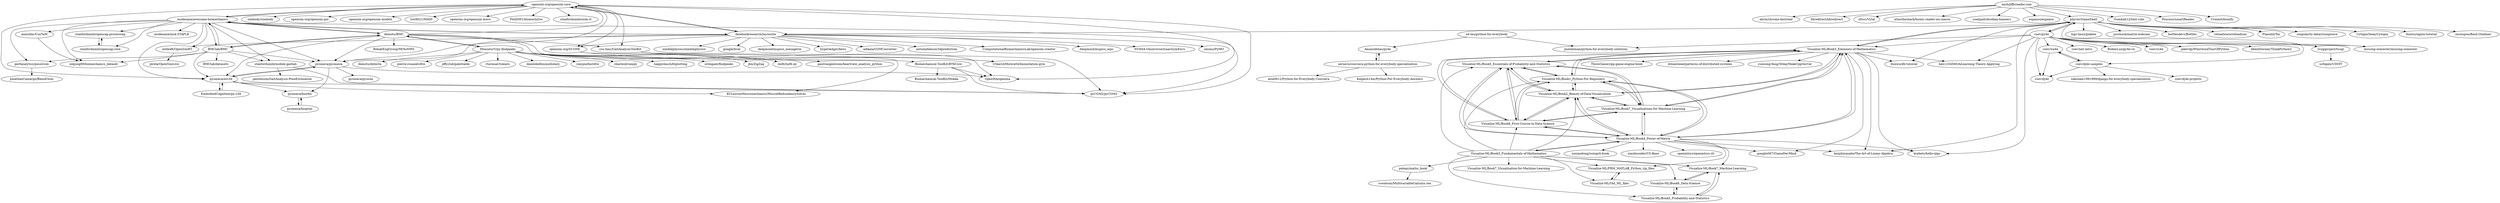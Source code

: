 digraph G {
"opensim-org/opensim-core" -> "stanfordnmbl/osim-rl" ["e"=1]
"opensim-org/opensim-core" -> "modenaxe/awesome-biomechanics"
"opensim-org/opensim-core" -> "simbody/simbody" ["e"=1]
"opensim-org/opensim-core" -> "opensim-org/opensim-gui"
"opensim-org/opensim-core" -> "pyomeca/pyomeca"
"opensim-org/opensim-core" -> "opensim-org/opensim-models"
"opensim-org/opensim-core" -> "lsw9021/MASS" ["e"=1]
"opensim-org/opensim-core" -> "facebookresearch/myosuite"
"opensim-org/opensim-core" -> "opensim-org/opensim-moco"
"opensim-org/opensim-core" -> "pyCGM2/pyCGM2"
"opensim-org/opensim-core" -> "csu-hmc/GaitAnalysisToolKit"
"opensim-org/opensim-core" -> "opensim-org/SCONE"
"opensim-org/opensim-core" -> "PhilD001/biomechZoo"
"opensim-org/opensim-core" -> "OpenMA/openma"
"opensim-org/opensim-core" -> "pyomeca/ezc3d"
"ansh/jiffyreader.com" -> "Gumball12/text-vide"
"ansh/jiffyreader.com" -> "phyver/GameShell"
"ansh/jiffyreader.com" -> "Poucous/smartReader"
"ansh/jiffyreader.com" -> "Cveinnt/bionify"
"ansh/jiffyreader.com" -> "ahrm/chrome-fastread"
"ansh/jiffyreader.com" -> "libredirect/libredirect" ["e"=1]
"ansh/jiffyreader.com" -> "z0ccc/Vytal" ["e"=1]
"ansh/jiffyreader.com" -> "atlastheshark/bionic-reader-ios-macos"
"ansh/jiffyreader.com" -> "noatpad/obsidian-banners" ["e"=1]
"ansh/jiffyreader.com" -> "espanso/espanso" ["e"=1]
"demotu/BMC" -> "BMClab/BMC"
"demotu/BMC" -> "pyomeca/pyomeca"
"demotu/BMC" -> "csu-hmc/GaitAnalysisToolKit"
"demotu/BMC" -> "modenaxe/awesome-biomechanics"
"demotu/BMC" -> "MonsieurV/py-findpeaks"
"demotu/BMC" -> "Biomechanical-ToolKit/BTKCore"
"demotu/BMC" -> "RehabEngGroup/MOtoNMS"
"demotu/BMC" -> "OpenMA/openma"
"demotu/BMC" -> "pyomeca/ezc3d"
"demotu/BMC" -> "opensim-org/opensim-core"
"csev/py4e" -> "Visualize-ML/Book3_Elements-of-Mathematics"
"csev/py4e" -> "csev/wa4e"
"csev/py4e" -> "csev/dj4e-samples"
"csev/py4e" -> "phyver/GameShell"
"csev/py4e" -> "csev/dj4e"
"csev/py4e" -> "tsugiproject/tsugi"
"csev/py4e" -> "csev/net-intro"
"csev/py4e" -> "RodenLuo/py4e-cn"
"csev/py4e" -> "ben1234560/AiLearning-Theory-Applying" ["e"=1]
"csev/py4e" -> "missing-semester/missing-semester" ["e"=1]
"csev/py4e" -> "krahets/hello-algo" ["e"=1]
"csev/py4e" -> "csev/cc4e"
"csev/py4e" -> "jakevdp/WhirlwindTourOfPython" ["e"=1]
"csev/py4e" -> "AllenDowney/ThinkPython2" ["e"=1]
"csev/py4e" -> "jmelahman/python-for-everybody-solutions"
"facebookresearch/myosuite" -> "opensim-org/opensim-core"
"facebookresearch/myosuite" -> "modenaxe/awesome-biomechanics"
"facebookresearch/myosuite" -> "deepmind/mujoco_menagerie" ["e"=1]
"facebookresearch/myosuite" -> "hyperledger/besu" ["e"=1]
"facebookresearch/myosuite" -> "aikkala/O2MConverter"
"facebookresearch/myosuite" -> "antoinefalisse/3dpredictsim"
"facebookresearch/myosuite" -> "mitkof6/OpenSimRT"
"facebookresearch/myosuite" -> "ComputationalBiomechanicsLab/opensim-creator"
"facebookresearch/myosuite" -> "deepmind/mujoco_mpc" ["e"=1]
"facebookresearch/myosuite" -> "NVIDIA-Omniverse/IsaacGymEnvs" ["e"=1]
"facebookresearch/myosuite" -> "omimo/PyMO" ["e"=1]
"facebookresearch/myosuite" -> "nimblephysics/nimblephysics" ["e"=1]
"facebookresearch/myosuite" -> "google/brax" ["e"=1]
"facebookresearch/myosuite" -> "pyomeca/pyomeca"
"facebookresearch/myosuite" -> "opensim-org/SCONE"
"phyver/GameShell" -> "Visualize-ML/Book3_Elements-of-Mathematics"
"phyver/GameShell" -> "lxgr-linux/pokete" ["e"=1]
"phyver/GameShell" -> "joschuck/matrix-webcam" ["e"=1]
"phyver/GameShell" -> "csev/py4e"
"phyver/GameShell" -> "kenjihiranabe/The-Art-of-Linear-Algebra" ["e"=1]
"phyver/GameShell" -> "bottlesdevs/Bottles" ["e"=1]
"phyver/GameShell" -> "reloadware/reloadium" ["e"=1]
"phyver/GameShell" -> "Planshit/Tai" ["e"=1]
"phyver/GameShell" -> "singularity-data/risingwave" ["e"=1]
"phyver/GameShell" -> "CytopiaTeam/Cytopia" ["e"=1]
"phyver/GameShell" -> "dunwu/nginx-tutorial" ["e"=1]
"phyver/GameShell" -> "dunwu/db-tutorial" ["e"=1]
"phyver/GameShell" -> "missing-semester/missing-semester" ["e"=1]
"phyver/GameShell" -> "onceupon/Bash-Oneliner" ["e"=1]
"phyver/GameShell" -> "facebookresearch/myosuite"
"Visualize-ML/Book3_Elements-of-Mathematics" -> "Visualize-ML/Book5_Essentials-of-Probability-and-Statistics"
"Visualize-ML/Book3_Elements-of-Mathematics" -> "Visualize-ML/Book4_Power-of-Matrix"
"Visualize-ML/Book3_Elements-of-Mathematics" -> "Visualize-ML/Book6_First-Course-in-Data-Science"
"Visualize-ML/Book3_Elements-of-Mathematics" -> "Visualize-ML/Book7_Visualizations-for-Machine-Learning"
"Visualize-ML/Book3_Elements-of-Mathematics" -> "Visualize-ML/Book2_Beauty-of-Data-Visualization"
"Visualize-ML/Book3_Elements-of-Mathematics" -> "Visualize-ML/Book1_Python-For-Beginners"
"Visualize-ML/Book3_Elements-of-Mathematics" -> "ben1234560/AiLearning-Theory-Applying" ["e"=1]
"Visualize-ML/Book3_Elements-of-Mathematics" -> "krahets/hello-algo" ["e"=1]
"Visualize-ML/Book3_Elements-of-Mathematics" -> "kenjihiranabe/The-Art-of-Linear-Algebra" ["e"=1]
"Visualize-ML/Book3_Elements-of-Mathematics" -> "ThisisGame/cpp-game-engine-book" ["e"=1]
"Visualize-ML/Book3_Elements-of-Mathematics" -> "dreamhead/patterns-of-distributed-systems" ["e"=1]
"Visualize-ML/Book3_Elements-of-Mathematics" -> "phyver/GameShell"
"Visualize-ML/Book3_Elements-of-Mathematics" -> "dunwu/db-tutorial" ["e"=1]
"Visualize-ML/Book3_Elements-of-Mathematics" -> "yuesong-feng/30dayMakeCppServer" ["e"=1]
"Visualize-ML/Book3_Elements-of-Mathematics" -> "gonglei007/GameDevMind" ["e"=1]
"Visualize-ML/Book1_Python-For-Beginners" -> "Visualize-ML/Book6_First-Course-in-Data-Science"
"Visualize-ML/Book1_Python-For-Beginners" -> "Visualize-ML/Book2_Beauty-of-Data-Visualization"
"Visualize-ML/Book1_Python-For-Beginners" -> "Visualize-ML/Book7_Visualizations-for-Machine-Learning"
"Visualize-ML/Book1_Python-For-Beginners" -> "Visualize-ML/Book5_Essentials-of-Probability-and-Statistics"
"Visualize-ML/Book1_Python-For-Beginners" -> "Visualize-ML/Book3_Elements-of-Mathematics"
"Visualize-ML/Book1_Python-For-Beginners" -> "Visualize-ML/Book4_Power-of-Matrix"
"Visualize-ML/Book4_Power-of-Matrix" -> "Visualize-ML/Book5_Essentials-of-Probability-and-Statistics"
"Visualize-ML/Book4_Power-of-Matrix" -> "Visualize-ML/Book3_Elements-of-Mathematics"
"Visualize-ML/Book4_Power-of-Matrix" -> "Visualize-ML/Book6_First-Course-in-Data-Science"
"Visualize-ML/Book4_Power-of-Matrix" -> "Visualize-ML/Book7_Visualizations-for-Machine-Learning"
"Visualize-ML/Book4_Power-of-Matrix" -> "Visualize-ML/Book2_Beauty-of-Data-Visualization"
"Visualize-ML/Book4_Power-of-Matrix" -> "Visualize-ML/Book1_Python-For-Beginners"
"Visualize-ML/Book4_Power-of-Matrix" -> "Visualize-ML/Book3_Fundamentals-of-Mathematics"
"Visualize-ML/Book4_Power-of-Matrix" -> "krahets/hello-algo" ["e"=1]
"Visualize-ML/Book4_Power-of-Matrix" -> "gonglei007/GameDevMind" ["e"=1]
"Visualize-ML/Book4_Power-of-Matrix" -> "kenjihiranabe/The-Art-of-Linear-Algebra" ["e"=1]
"Visualize-ML/Book4_Power-of-Matrix" -> "Visualize-ML/Book7_Machine-Learning"
"Visualize-ML/Book4_Power-of-Matrix" -> "Visualize-ML/FRM_MATLAB_Python_zip_files"
"Visualize-ML/Book4_Power-of-Matrix" -> "xuxiaodong/usingcli-book" ["e"=1]
"Visualize-ML/Book4_Power-of-Matrix" -> "xiaolincoder/CS-Base" ["e"=1]
"Visualize-ML/Book4_Power-of-Matrix" -> "openmlsys/openmlsys-zh" ["e"=1]
"tsugiproject/tsugi" -> "ucfopen/UDOIT" ["e"=1]
"Visualize-ML/Book3_Fundamentals-of-Mathematics" -> "Visualize-ML/Book4_Power-of-Matrix"
"Visualize-ML/Book3_Fundamentals-of-Mathematics" -> "Visualize-ML/Book7_Machine-Learning"
"Visualize-ML/Book3_Fundamentals-of-Mathematics" -> "Visualize-ML/Book6_Data-Science"
"Visualize-ML/Book3_Fundamentals-of-Mathematics" -> "Visualize-ML/Book5_Probability-and-Statistics"
"Visualize-ML/Book3_Fundamentals-of-Mathematics" -> "Visualize-ML/Book5_Essentials-of-Probability-and-Statistics"
"Visualize-ML/Book3_Fundamentals-of-Mathematics" -> "Visualize-ML/FRM_MATLAB_Python_zip_files"
"Visualize-ML/Book3_Fundamentals-of-Mathematics" -> "Visualize-ML/Book6_First-Course-in-Data-Science"
"Visualize-ML/Book3_Fundamentals-of-Mathematics" -> "Visualize-ML/Book1_Python-For-Beginners"
"Visualize-ML/Book3_Fundamentals-of-Mathematics" -> "Visualize-ML/Book2_Beauty-of-Data-Visualization"
"Visualize-ML/Book3_Fundamentals-of-Mathematics" -> "Visualize-ML/Old_ML_files"
"Visualize-ML/Book3_Fundamentals-of-Mathematics" -> "Visualize-ML/Book7_Visualization-for-Machine-Learning"
"Visualize-ML/Book3_Fundamentals-of-Mathematics" -> "pelegs/maths_book"
"Visualize-ML/Book2_Beauty-of-Data-Visualization" -> "Visualize-ML/Book6_First-Course-in-Data-Science"
"Visualize-ML/Book2_Beauty-of-Data-Visualization" -> "Visualize-ML/Book5_Essentials-of-Probability-and-Statistics"
"Visualize-ML/Book2_Beauty-of-Data-Visualization" -> "Visualize-ML/Book7_Visualizations-for-Machine-Learning"
"Visualize-ML/Book2_Beauty-of-Data-Visualization" -> "Visualize-ML/Book1_Python-For-Beginners"
"Visualize-ML/Book2_Beauty-of-Data-Visualization" -> "Visualize-ML/Book3_Elements-of-Mathematics"
"Visualize-ML/Book2_Beauty-of-Data-Visualization" -> "Visualize-ML/Book4_Power-of-Matrix"
"Visualize-ML/Book5_Essentials-of-Probability-and-Statistics" -> "Visualize-ML/Book6_First-Course-in-Data-Science"
"Visualize-ML/Book5_Essentials-of-Probability-and-Statistics" -> "Visualize-ML/Book7_Visualizations-for-Machine-Learning"
"Visualize-ML/Book5_Essentials-of-Probability-and-Statistics" -> "Visualize-ML/Book2_Beauty-of-Data-Visualization"
"Visualize-ML/Book5_Essentials-of-Probability-and-Statistics" -> "Visualize-ML/Book1_Python-For-Beginners"
"Visualize-ML/Book5_Essentials-of-Probability-and-Statistics" -> "Visualize-ML/Book3_Elements-of-Mathematics"
"Visualize-ML/Book5_Essentials-of-Probability-and-Statistics" -> "Visualize-ML/Book4_Power-of-Matrix"
"Visualize-ML/Book6_First-Course-in-Data-Science" -> "Visualize-ML/Book5_Essentials-of-Probability-and-Statistics"
"Visualize-ML/Book6_First-Course-in-Data-Science" -> "Visualize-ML/Book7_Visualizations-for-Machine-Learning"
"Visualize-ML/Book6_First-Course-in-Data-Science" -> "Visualize-ML/Book2_Beauty-of-Data-Visualization"
"Visualize-ML/Book6_First-Course-in-Data-Science" -> "Visualize-ML/Book1_Python-For-Beginners"
"Visualize-ML/Book6_First-Course-in-Data-Science" -> "Visualize-ML/Book3_Elements-of-Mathematics"
"Visualize-ML/Book6_First-Course-in-Data-Science" -> "Visualize-ML/Book4_Power-of-Matrix"
"Visualize-ML/Book7_Visualizations-for-Machine-Learning" -> "Visualize-ML/Book6_First-Course-in-Data-Science"
"Visualize-ML/Book7_Visualizations-for-Machine-Learning" -> "Visualize-ML/Book5_Essentials-of-Probability-and-Statistics"
"Visualize-ML/Book7_Visualizations-for-Machine-Learning" -> "Visualize-ML/Book2_Beauty-of-Data-Visualization"
"Visualize-ML/Book7_Visualizations-for-Machine-Learning" -> "Visualize-ML/Book1_Python-For-Beginners"
"Visualize-ML/Book7_Visualizations-for-Machine-Learning" -> "Visualize-ML/Book3_Elements-of-Mathematics"
"Visualize-ML/Book7_Visualizations-for-Machine-Learning" -> "Visualize-ML/Book4_Power-of-Matrix"
"Visualize-ML/FRM_MATLAB_Python_zip_files" -> "Visualize-ML/Old_ML_files"
"Visualize-ML/Old_ML_files" -> "Visualize-ML/FRM_MATLAB_Python_zip_files"
"MonsieurV/py-findpeaks" -> "demotu/BMC"
"MonsieurV/py-findpeaks" -> "erdogant/findpeaks"
"MonsieurV/py-findpeaks" -> "jbn/ZigZag" ["e"=1]
"MonsieurV/py-findpeaks" -> "lmfit/lmfit-py" ["e"=1]
"MonsieurV/py-findpeaks" -> "paulvangentcom/heartrate_analysis_python" ["e"=1]
"MonsieurV/py-findpeaks" -> "demotu/detecta"
"MonsieurV/py-findpeaks" -> "pierre-rouanet/dtw" ["e"=1]
"MonsieurV/py-findpeaks" -> "charlesll/rampy" ["e"=1]
"MonsieurV/py-findpeaks" -> "jiffyclub/palettable" ["e"=1]
"MonsieurV/py-findpeaks" -> "rtavenar/tslearn" ["e"=1]
"MonsieurV/py-findpeaks" -> "danilobellini/audiolazy" ["e"=1]
"MonsieurV/py-findpeaks" -> "slaypni/fastdtw" ["e"=1]
"MonsieurV/py-findpeaks" -> "happydasch/btplotting" ["e"=1]
"modenaxe/awesome-biomechanics" -> "pyomeca/pyomeca"
"modenaxe/awesome-biomechanics" -> "BMClab/BMC"
"modenaxe/awesome-biomechanics" -> "opensim-org/opensim-core"
"modenaxe/awesome-biomechanics" -> "modenaxe/msk-STAPLE"
"modenaxe/awesome-biomechanics" -> "mitkof6/OpenSimRT"
"modenaxe/awesome-biomechanics" -> "pyomeca/ezc3d"
"modenaxe/awesome-biomechanics" -> "mkjung99/biomechanics_dataset"
"modenaxe/awesome-biomechanics" -> "stanfordnmbl/mobile-gaitlab"
"modenaxe/awesome-biomechanics" -> "anmuller/CusToM"
"modenaxe/awesome-biomechanics" -> "stanfordnmbl/opencap-core"
"modenaxe/awesome-biomechanics" -> "perfanalytics/pose2sim"
"modenaxe/awesome-biomechanics" -> "stanfordnmbl/opencap-processing"
"modenaxe/awesome-biomechanics" -> "demotu/BMC"
"modenaxe/awesome-biomechanics" -> "pyCGM2/pyCGM2"
"modenaxe/awesome-biomechanics" -> "facebookresearch/myosuite"
"perfanalytics/pose2sim" -> "JonathanCamargo/BlendOsim"
"pyomeca/bioptim" -> "pyomeca/biorbd"
"anmuller/CusToM" -> "mkjung99/biomechanics_dataset"
"BMClab/BMC" -> "modenaxe/awesome-biomechanics"
"BMClab/BMC" -> "pyomeca/pyomeca"
"BMClab/BMC" -> "mkjung99/biomechanics_dataset"
"BMClab/BMC" -> "BMClab/datasets"
"BMClab/BMC" -> "demotu/BMC"
"BMClab/BMC" -> "perfanalytics/pose2sim"
"BMClab/BMC" -> "pyomeca/ezc3d"
"BMClab/BMC" -> "stanfordnmbl/mobile-gaitlab"
"pyomeca/pyomeca" -> "pyomeca/ezc3d"
"pyomeca/pyomeca" -> "pyomeca/biorbd"
"pyomeca/pyomeca" -> "OpenMA/openma"
"pyomeca/pyomeca" -> "pyomeca/pyosim"
"sersavn/coursera-python-for-everybody-specialization" -> "atse0612/Python-for-Everybody-Coursera"
"sersavn/coursera-python-for-everybody-specialization" -> "Kalpesh14m/Python-For-Everybody-Answers"
"sersavn/coursera-python-for-everybody-specialization" -> "AmaniAbbas/py4e"
"csu-hmc/GaitAnalysisToolKit" -> "pyCGM2/pyCGM2"
"csu-hmc/GaitAnalysisToolKit" -> "UtkarshMishra04/bioimitation-gym"
"EmbodiedCognition/py-c3d" -> "pyomeca/ezc3d"
"csev/dj4e-samples" -> "csev/dj4e"
"csev/dj4e-samples" -> "csev/wa4e"
"csev/dj4e-samples" -> "saksham1991999/django-for-everybody-specialization"
"csev/dj4e-samples" -> "csev/dj4e-projects"
"ed-lau/python-for-everybody" -> "AmaniAbbas/py4e"
"ed-lau/python-for-everybody" -> "jmelahman/python-for-everybody-solutions"
"stanfordnmbl/mobile-gaitlab" -> "janstenum/GaitAnalysis-PoseEstimation"
"stanfordnmbl/mobile-gaitlab" -> "pyCGM2/pyCGM2"
"AmaniAbbas/py4e" -> "sersavn/coursera-python-for-everybody-specialization"
"csev/wa4e" -> "csev/dj4e"
"csev/wa4e" -> "csev/dj4e-samples"
"mitkof6/OpenSimRT" -> "jerela/OpenSimLive"
"pyomeca/ezc3d" -> "pyomeca/pyomeca"
"pyomeca/ezc3d" -> "pyomeca/biorbd"
"pyomeca/ezc3d" -> "pyCGM2/pyCGM2"
"pyomeca/ezc3d" -> "KULeuvenNeuromechanics/MuscleRedundancySolver"
"pyomeca/ezc3d" -> "EmbodiedCognition/py-c3d"
"stanfordnmbl/opencap-core" -> "stanfordnmbl/opencap-processing"
"stanfordnmbl/opencap-processing" -> "stanfordnmbl/opencap-core"
"Biomechanical-ToolKit/BTKCore" -> "OpenMA/openma"
"Biomechanical-ToolKit/BTKCore" -> "Biomechanical-ToolKit/Mokka"
"Biomechanical-ToolKit/BTKCore" -> "pyCGM2/pyCGM2"
"pelegs/maths_book" -> "sswatson/MultivariableCalculus.tex"
"pyomeca/biorbd" -> "pyomeca/bioptim"
"opensim-org/SCONE" -> "KULeuvenNeuromechanics/MuscleRedundancySolver"
"opensim-org/SCONE" -> "UtkarshMishra04/bioimitation-gym"
"Visualize-ML/Book6_Data-Science" -> "Visualize-ML/Book7_Machine-Learning"
"Visualize-ML/Book6_Data-Science" -> "Visualize-ML/Book5_Probability-and-Statistics"
"Visualize-ML/Book7_Machine-Learning" -> "Visualize-ML/Book6_Data-Science"
"Visualize-ML/Book7_Machine-Learning" -> "Visualize-ML/Book5_Probability-and-Statistics"
"Visualize-ML/Book5_Probability-and-Statistics" -> "Visualize-ML/Book6_Data-Science"
"Visualize-ML/Book5_Probability-and-Statistics" -> "Visualize-ML/Book7_Machine-Learning"
"opensim-org/opensim-core" ["l"="7.991,16.03"]
"stanfordnmbl/osim-rl" ["l"="25.059,35.854"]
"modenaxe/awesome-biomechanics" ["l"="7.976,15.991"]
"simbody/simbody" ["l"="-2.224,-29.186"]
"opensim-org/opensim-gui" ["l"="7.972,16.062"]
"pyomeca/pyomeca" ["l"="7.996,16"]
"opensim-org/opensim-models" ["l"="7.988,16.063"]
"lsw9021/MASS" ["l"="35.602,35.186"]
"facebookresearch/myosuite" ["l"="7.937,16.03"]
"opensim-org/opensim-moco" ["l"="8.019,16.058"]
"pyCGM2/pyCGM2" ["l"="8.011,16.008"]
"csu-hmc/GaitAnalysisToolKit" ["l"="8.019,16.035"]
"opensim-org/SCONE" ["l"="7.968,16.037"]
"PhilD001/biomechZoo" ["l"="8.003,16.067"]
"OpenMA/openma" ["l"="8.023,16.019"]
"pyomeca/ezc3d" ["l"="8.011,15.988"]
"ansh/jiffyreader.com" ["l"="7.847,16.157"]
"Gumball12/text-vide" ["l"="7.868,16.189"]
"phyver/GameShell" ["l"="7.79,16.095"]
"Poucous/smartReader" ["l"="7.872,16.139"]
"Cveinnt/bionify" ["l"="7.833,16.193"]
"ahrm/chrome-fastread" ["l"="7.89,16.171"]
"libredirect/libredirect" ["l"="-28.136,-21.737"]
"z0ccc/Vytal" ["l"="-28.071,-21.598"]
"atlastheshark/bionic-reader-ios-macos" ["l"="7.85,16.181"]
"noatpad/obsidian-banners" ["l"="-32.239,-16.295"]
"espanso/espanso" ["l"="-12.034,-18.211"]
"demotu/BMC" ["l"="8.028,16"]
"BMClab/BMC" ["l"="7.995,15.976"]
"MonsieurV/py-findpeaks" ["l"="8.088,15.992"]
"Biomechanical-ToolKit/BTKCore" ["l"="8.045,16.024"]
"RehabEngGroup/MOtoNMS" ["l"="8.056,16.001"]
"csev/py4e" ["l"="7.732,16.146"]
"Visualize-ML/Book3_Elements-of-Mathematics" ["l"="7.723,16.05"]
"csev/wa4e" ["l"="7.734,16.191"]
"csev/dj4e-samples" ["l"="7.708,16.203"]
"csev/dj4e" ["l"="7.718,16.179"]
"tsugiproject/tsugi" ["l"="7.674,16.17"]
"csev/net-intro" ["l"="7.708,16.117"]
"RodenLuo/py4e-cn" ["l"="7.68,16.135"]
"ben1234560/AiLearning-Theory-Applying" ["l"="-25.757,19.223"]
"missing-semester/missing-semester" ["l"="6.867,17.082"]
"krahets/hello-algo" ["l"="6.666,17.245"]
"csev/cc4e" ["l"="7.698,16.158"]
"jakevdp/WhirlwindTourOfPython" ["l"="23.338,30.782"]
"AllenDowney/ThinkPython2" ["l"="23.017,30.826"]
"jmelahman/python-for-everybody-solutions" ["l"="7.743,16.227"]
"deepmind/mujoco_menagerie" ["l"="25.457,35.795"]
"hyperledger/besu" ["l"="46.8,-25.145"]
"aikkala/O2MConverter" ["l"="7.908,16.042"]
"antoinefalisse/3dpredictsim" ["l"="7.908,16.019"]
"mitkof6/OpenSimRT" ["l"="7.938,16"]
"ComputationalBiomechanicsLab/opensim-creator" ["l"="7.926,16.06"]
"deepmind/mujoco_mpc" ["l"="25.524,35.756"]
"NVIDIA-Omniverse/IsaacGymEnvs" ["l"="25.446,35.838"]
"omimo/PyMO" ["l"="35.662,35.202"]
"nimblephysics/nimblephysics" ["l"="27.881,42.23"]
"google/brax" ["l"="25.366,35.816"]
"lxgr-linux/pokete" ["l"="-10.673,-24.038"]
"joschuck/matrix-webcam" ["l"="24.384,3.596"]
"kenjihiranabe/The-Art-of-Linear-Algebra" ["l"="6.932,17.092"]
"bottlesdevs/Bottles" ["l"="-34.817,3.615"]
"reloadware/reloadium" ["l"="23.236,3.754"]
"Planshit/Tai" ["l"="-27.487,-17.846"]
"singularity-data/risingwave" ["l"="-10.943,5.286"]
"CytopiaTeam/Cytopia" ["l"="-25.145,32.243"]
"dunwu/nginx-tutorial" ["l"="6.884,17.303"]
"dunwu/db-tutorial" ["l"="6.845,17.397"]
"onceupon/Bash-Oneliner" ["l"="-11.765,-17.958"]
"Visualize-ML/Book5_Essentials-of-Probability-and-Statistics" ["l"="7.702,16.001"]
"Visualize-ML/Book4_Power-of-Matrix" ["l"="7.67,16.013"]
"Visualize-ML/Book6_First-Course-in-Data-Science" ["l"="7.695,16.018"]
"Visualize-ML/Book7_Visualizations-for-Machine-Learning" ["l"="7.706,16.032"]
"Visualize-ML/Book2_Beauty-of-Data-Visualization" ["l"="7.686,16.036"]
"Visualize-ML/Book1_Python-For-Beginners" ["l"="7.715,16.015"]
"ThisisGame/cpp-game-engine-book" ["l"="-13.012,29.215"]
"dreamhead/patterns-of-distributed-systems" ["l"="6.804,17.259"]
"yuesong-feng/30dayMakeCppServer" ["l"="-12.372,21.957"]
"gonglei007/GameDevMind" ["l"="-13.207,39.852"]
"Visualize-ML/Book3_Fundamentals-of-Mathematics" ["l"="7.671,15.979"]
"Visualize-ML/Book7_Machine-Learning" ["l"="7.649,15.974"]
"Visualize-ML/FRM_MATLAB_Python_zip_files" ["l"="7.643,15.995"]
"xuxiaodong/usingcli-book" ["l"="26.59,31.275"]
"xiaolincoder/CS-Base" ["l"="6.63,17.24"]
"openmlsys/openmlsys-zh" ["l"="27.799,35.53"]
"ucfopen/UDOIT" ["l"="25.143,-1.12"]
"Visualize-ML/Book6_Data-Science" ["l"="7.644,15.96"]
"Visualize-ML/Book5_Probability-and-Statistics" ["l"="7.657,15.959"]
"Visualize-ML/Old_ML_files" ["l"="7.633,15.979"]
"Visualize-ML/Book7_Visualization-for-Machine-Learning" ["l"="7.68,15.95"]
"pelegs/maths_book" ["l"="7.651,15.928"]
"erdogant/findpeaks" ["l"="8.128,15.997"]
"jbn/ZigZag" ["l"="22.125,32.694"]
"lmfit/lmfit-py" ["l"="21.656,34.616"]
"paulvangentcom/heartrate_analysis_python" ["l"="29.562,37.353"]
"demotu/detecta" ["l"="8.112,15.972"]
"pierre-rouanet/dtw" ["l"="22.36,36.12"]
"charlesll/rampy" ["l"="27.698,36.34"]
"jiffyclub/palettable" ["l"="21.69,28.677"]
"rtavenar/tslearn" ["l"="22.382,36.11"]
"danilobellini/audiolazy" ["l"="1.622,38.527"]
"slaypni/fastdtw" ["l"="22.344,36.129"]
"happydasch/btplotting" ["l"="20.025,33.154"]
"modenaxe/msk-STAPLE" ["l"="7.983,15.947"]
"mkjung99/biomechanics_dataset" ["l"="7.964,15.974"]
"stanfordnmbl/mobile-gaitlab" ["l"="8.005,15.963"]
"anmuller/CusToM" ["l"="7.945,15.978"]
"stanfordnmbl/opencap-core" ["l"="7.963,15.947"]
"perfanalytics/pose2sim" ["l"="7.956,15.961"]
"stanfordnmbl/opencap-processing" ["l"="7.971,15.959"]
"JonathanCamargo/BlendOsim" ["l"="7.94,15.942"]
"pyomeca/bioptim" ["l"="8.056,15.954"]
"pyomeca/biorbd" ["l"="8.037,15.973"]
"BMClab/datasets" ["l"="8,15.946"]
"pyomeca/pyosim" ["l"="7.981,15.97"]
"sersavn/coursera-python-for-everybody-specialization" ["l"="7.727,16.353"]
"atse0612/Python-for-Everybody-Coursera" ["l"="7.707,16.371"]
"Kalpesh14m/Python-For-Everybody-Answers" ["l"="7.739,16.378"]
"AmaniAbbas/py4e" ["l"="7.731,16.326"]
"UtkarshMishra04/bioimitation-gym" ["l"="7.996,16.049"]
"EmbodiedCognition/py-c3d" ["l"="8.027,15.96"]
"saksham1991999/django-for-everybody-specialization" ["l"="7.68,16.231"]
"csev/dj4e-projects" ["l"="7.703,16.224"]
"ed-lau/python-for-everybody" ["l"="7.736,16.283"]
"janstenum/GaitAnalysis-PoseEstimation" ["l"="8.016,15.929"]
"jerela/OpenSimLive" ["l"="7.917,15.99"]
"KULeuvenNeuromechanics/MuscleRedundancySolver" ["l"="7.98,16.013"]
"Biomechanical-ToolKit/Mokka" ["l"="8.071,16.045"]
"sswatson/MultivariableCalculus.tex" ["l"="7.64,15.902"]
}